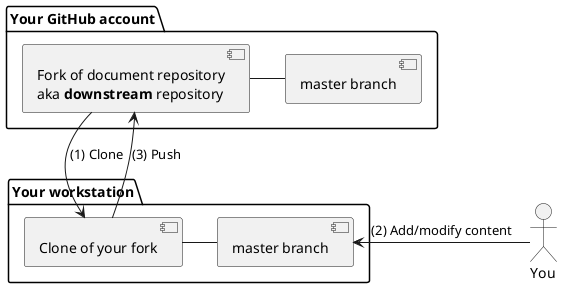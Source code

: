 @startuml

package "Your GitHub account" {
    [Fork of document repository\naka <b>downstream</b> repository] as Downstream
    [master branch] as ContribMaster

    Downstream - ContribMaster
}

package "Your workstation" {
    [Clone of your fork] as Clone
    [master branch] as CloneMaster

    Clone - CloneMaster
}

Downstream --> Clone : (1) Clone
Clone --> Downstream : (3) Push

actor You

You -> CloneMaster: (2) Add/modify content

@enduml